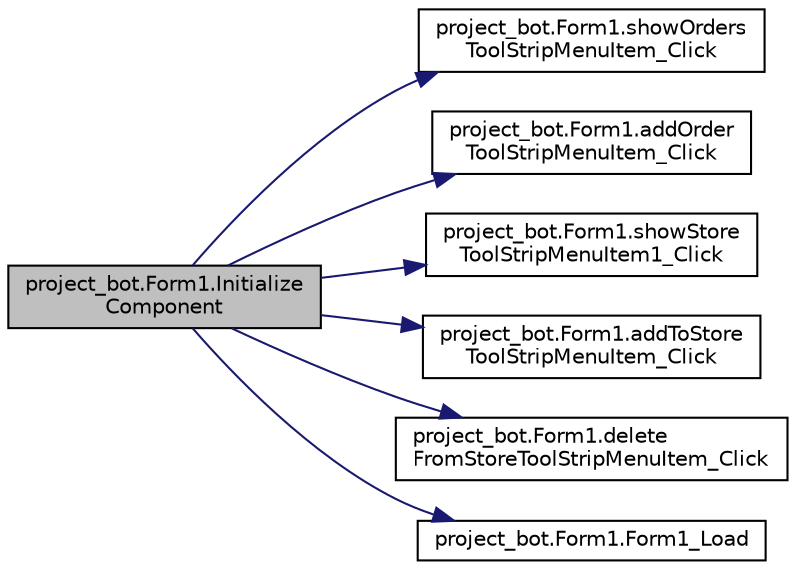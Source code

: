 digraph "project_bot.Form1.InitializeComponent"
{
  edge [fontname="Helvetica",fontsize="10",labelfontname="Helvetica",labelfontsize="10"];
  node [fontname="Helvetica",fontsize="10",shape=record];
  rankdir="LR";
  Node27 [label="project_bot.Form1.Initialize\lComponent",height=0.2,width=0.4,color="black", fillcolor="grey75", style="filled", fontcolor="black"];
  Node27 -> Node28 [color="midnightblue",fontsize="10",style="solid",fontname="Helvetica"];
  Node28 [label="project_bot.Form1.showOrders\lToolStripMenuItem_Click",height=0.2,width=0.4,color="black", fillcolor="white", style="filled",URL="$classproject__bot_1_1_form1.html#a47e7e9a67932bbfafd59a75a6d511238"];
  Node27 -> Node29 [color="midnightblue",fontsize="10",style="solid",fontname="Helvetica"];
  Node29 [label="project_bot.Form1.addOrder\lToolStripMenuItem_Click",height=0.2,width=0.4,color="black", fillcolor="white", style="filled",URL="$classproject__bot_1_1_form1.html#ae483d04b97a51a234a1120672f1655e4"];
  Node27 -> Node30 [color="midnightblue",fontsize="10",style="solid",fontname="Helvetica"];
  Node30 [label="project_bot.Form1.showStore\lToolStripMenuItem1_Click",height=0.2,width=0.4,color="black", fillcolor="white", style="filled",URL="$classproject__bot_1_1_form1.html#a16b4ae77e7e32404669455ab50a7cc4e"];
  Node27 -> Node31 [color="midnightblue",fontsize="10",style="solid",fontname="Helvetica"];
  Node31 [label="project_bot.Form1.addToStore\lToolStripMenuItem_Click",height=0.2,width=0.4,color="black", fillcolor="white", style="filled",URL="$classproject__bot_1_1_form1.html#a1d233cc400be90bb4bf0680a7e55511b"];
  Node27 -> Node32 [color="midnightblue",fontsize="10",style="solid",fontname="Helvetica"];
  Node32 [label="project_bot.Form1.delete\lFromStoreToolStripMenuItem_Click",height=0.2,width=0.4,color="black", fillcolor="white", style="filled",URL="$classproject__bot_1_1_form1.html#a241665dc31d446e1f4a7482abbb8ad44"];
  Node27 -> Node33 [color="midnightblue",fontsize="10",style="solid",fontname="Helvetica"];
  Node33 [label="project_bot.Form1.Form1_Load",height=0.2,width=0.4,color="black", fillcolor="white", style="filled",URL="$classproject__bot_1_1_form1.html#a6d312730b58049c8ee8527ca44bea75e"];
}
